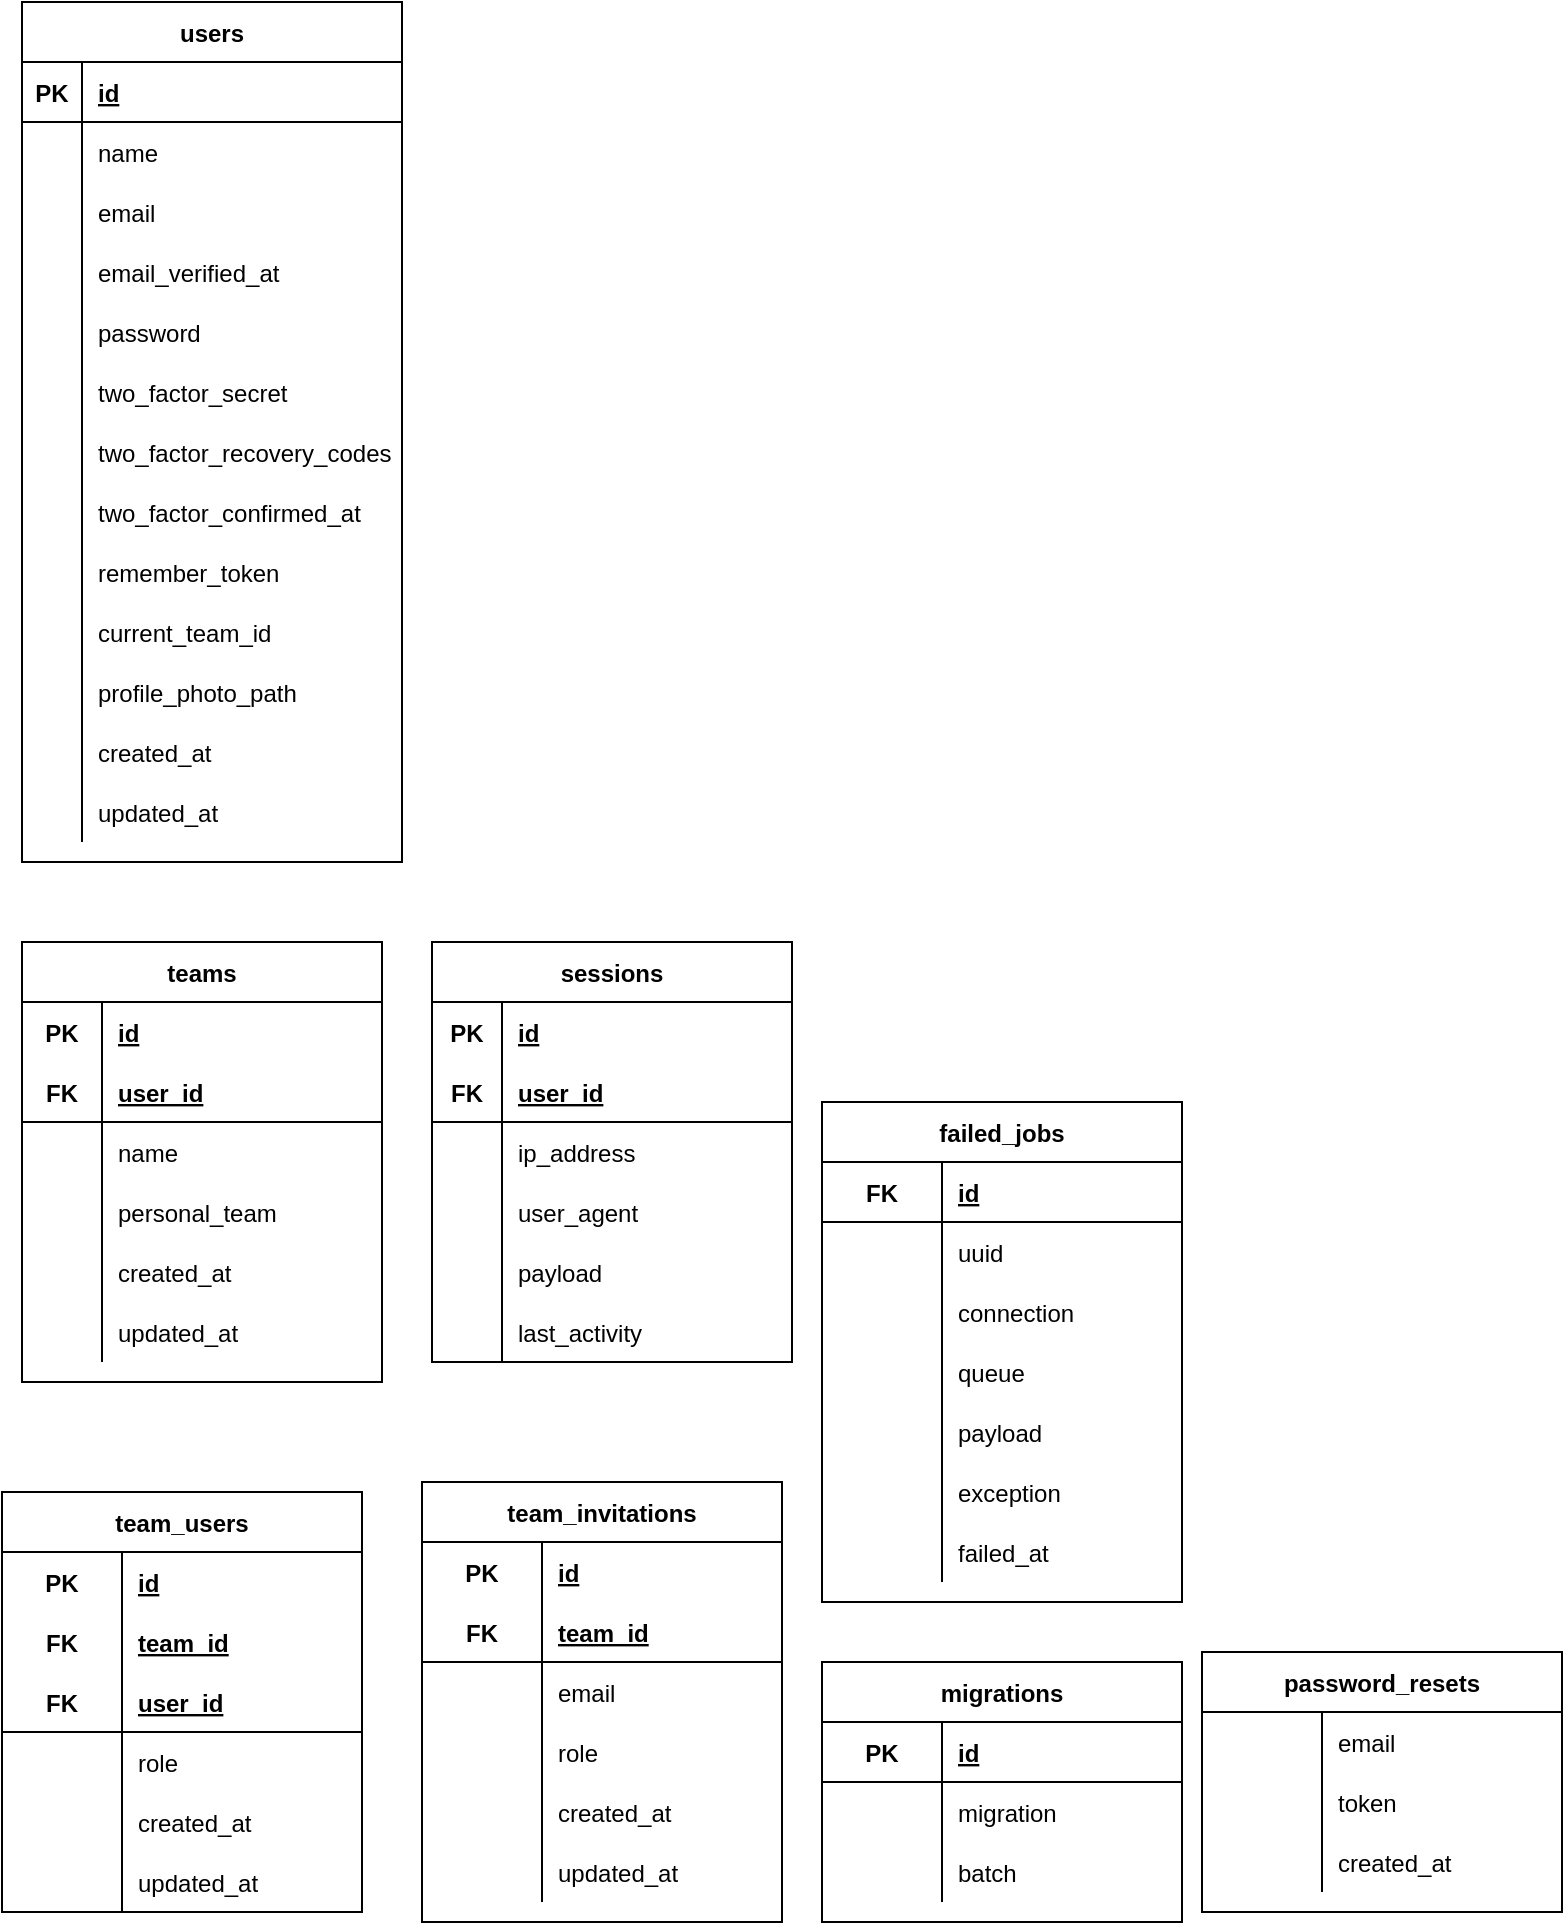 <mxfile version="20.2.8" type="github">
  <diagram id="8ylhYsAHwXBuyUgh75Ry" name="Page-1">
    <mxGraphModel dx="1335" dy="806" grid="1" gridSize="10" guides="1" tooltips="1" connect="1" arrows="1" fold="1" page="1" pageScale="1" pageWidth="850" pageHeight="1100" math="0" shadow="0">
      <root>
        <mxCell id="0" />
        <mxCell id="1" parent="0" />
        <mxCell id="G820zx1u3MxsOFR6TjXf-2" value="users" style="shape=table;startSize=30;container=1;collapsible=1;childLayout=tableLayout;fixedRows=1;rowLines=0;fontStyle=1;align=center;resizeLast=1;" vertex="1" parent="1">
          <mxGeometry x="40" y="40" width="190" height="430" as="geometry" />
        </mxCell>
        <mxCell id="G820zx1u3MxsOFR6TjXf-3" value="" style="shape=tableRow;horizontal=0;startSize=0;swimlaneHead=0;swimlaneBody=0;fillColor=none;collapsible=0;dropTarget=0;points=[[0,0.5],[1,0.5]];portConstraint=eastwest;top=0;left=0;right=0;bottom=1;" vertex="1" parent="G820zx1u3MxsOFR6TjXf-2">
          <mxGeometry y="30" width="190" height="30" as="geometry" />
        </mxCell>
        <mxCell id="G820zx1u3MxsOFR6TjXf-4" value="PK" style="shape=partialRectangle;connectable=0;fillColor=none;top=0;left=0;bottom=0;right=0;fontStyle=1;overflow=hidden;" vertex="1" parent="G820zx1u3MxsOFR6TjXf-3">
          <mxGeometry width="30" height="30" as="geometry">
            <mxRectangle width="30" height="30" as="alternateBounds" />
          </mxGeometry>
        </mxCell>
        <mxCell id="G820zx1u3MxsOFR6TjXf-5" value="id" style="shape=partialRectangle;connectable=0;fillColor=none;top=0;left=0;bottom=0;right=0;align=left;spacingLeft=6;fontStyle=5;overflow=hidden;" vertex="1" parent="G820zx1u3MxsOFR6TjXf-3">
          <mxGeometry x="30" width="160" height="30" as="geometry">
            <mxRectangle width="160" height="30" as="alternateBounds" />
          </mxGeometry>
        </mxCell>
        <mxCell id="G820zx1u3MxsOFR6TjXf-6" value="" style="shape=tableRow;horizontal=0;startSize=0;swimlaneHead=0;swimlaneBody=0;fillColor=none;collapsible=0;dropTarget=0;points=[[0,0.5],[1,0.5]];portConstraint=eastwest;top=0;left=0;right=0;bottom=0;" vertex="1" parent="G820zx1u3MxsOFR6TjXf-2">
          <mxGeometry y="60" width="190" height="30" as="geometry" />
        </mxCell>
        <mxCell id="G820zx1u3MxsOFR6TjXf-7" value="" style="shape=partialRectangle;connectable=0;fillColor=none;top=0;left=0;bottom=0;right=0;editable=1;overflow=hidden;" vertex="1" parent="G820zx1u3MxsOFR6TjXf-6">
          <mxGeometry width="30" height="30" as="geometry">
            <mxRectangle width="30" height="30" as="alternateBounds" />
          </mxGeometry>
        </mxCell>
        <mxCell id="G820zx1u3MxsOFR6TjXf-8" value="name" style="shape=partialRectangle;connectable=0;fillColor=none;top=0;left=0;bottom=0;right=0;align=left;spacingLeft=6;overflow=hidden;" vertex="1" parent="G820zx1u3MxsOFR6TjXf-6">
          <mxGeometry x="30" width="160" height="30" as="geometry">
            <mxRectangle width="160" height="30" as="alternateBounds" />
          </mxGeometry>
        </mxCell>
        <mxCell id="G820zx1u3MxsOFR6TjXf-9" value="" style="shape=tableRow;horizontal=0;startSize=0;swimlaneHead=0;swimlaneBody=0;fillColor=none;collapsible=0;dropTarget=0;points=[[0,0.5],[1,0.5]];portConstraint=eastwest;top=0;left=0;right=0;bottom=0;" vertex="1" parent="G820zx1u3MxsOFR6TjXf-2">
          <mxGeometry y="90" width="190" height="30" as="geometry" />
        </mxCell>
        <mxCell id="G820zx1u3MxsOFR6TjXf-10" value="" style="shape=partialRectangle;connectable=0;fillColor=none;top=0;left=0;bottom=0;right=0;editable=1;overflow=hidden;" vertex="1" parent="G820zx1u3MxsOFR6TjXf-9">
          <mxGeometry width="30" height="30" as="geometry">
            <mxRectangle width="30" height="30" as="alternateBounds" />
          </mxGeometry>
        </mxCell>
        <mxCell id="G820zx1u3MxsOFR6TjXf-11" value="email" style="shape=partialRectangle;connectable=0;fillColor=none;top=0;left=0;bottom=0;right=0;align=left;spacingLeft=6;overflow=hidden;" vertex="1" parent="G820zx1u3MxsOFR6TjXf-9">
          <mxGeometry x="30" width="160" height="30" as="geometry">
            <mxRectangle width="160" height="30" as="alternateBounds" />
          </mxGeometry>
        </mxCell>
        <mxCell id="G820zx1u3MxsOFR6TjXf-12" value="" style="shape=tableRow;horizontal=0;startSize=0;swimlaneHead=0;swimlaneBody=0;fillColor=none;collapsible=0;dropTarget=0;points=[[0,0.5],[1,0.5]];portConstraint=eastwest;top=0;left=0;right=0;bottom=0;" vertex="1" parent="G820zx1u3MxsOFR6TjXf-2">
          <mxGeometry y="120" width="190" height="30" as="geometry" />
        </mxCell>
        <mxCell id="G820zx1u3MxsOFR6TjXf-13" value="" style="shape=partialRectangle;connectable=0;fillColor=none;top=0;left=0;bottom=0;right=0;editable=1;overflow=hidden;" vertex="1" parent="G820zx1u3MxsOFR6TjXf-12">
          <mxGeometry width="30" height="30" as="geometry">
            <mxRectangle width="30" height="30" as="alternateBounds" />
          </mxGeometry>
        </mxCell>
        <mxCell id="G820zx1u3MxsOFR6TjXf-14" value="email_verified_at" style="shape=partialRectangle;connectable=0;fillColor=none;top=0;left=0;bottom=0;right=0;align=left;spacingLeft=6;overflow=hidden;" vertex="1" parent="G820zx1u3MxsOFR6TjXf-12">
          <mxGeometry x="30" width="160" height="30" as="geometry">
            <mxRectangle width="160" height="30" as="alternateBounds" />
          </mxGeometry>
        </mxCell>
        <mxCell id="G820zx1u3MxsOFR6TjXf-16" value="" style="line;strokeWidth=1;rotatable=0;dashed=0;labelPosition=right;align=left;verticalAlign=middle;spacingTop=0;spacingLeft=6;points=[];portConstraint=eastwest;direction=south;" vertex="1" parent="1">
          <mxGeometry x="60" y="190" width="20" height="270" as="geometry" />
        </mxCell>
        <mxCell id="G820zx1u3MxsOFR6TjXf-17" value="password" style="shape=partialRectangle;connectable=0;fillColor=none;top=0;left=0;bottom=0;right=0;align=left;spacingLeft=6;overflow=hidden;" vertex="1" parent="1">
          <mxGeometry x="70" y="190" width="150" height="30" as="geometry">
            <mxRectangle width="150" height="30" as="alternateBounds" />
          </mxGeometry>
        </mxCell>
        <mxCell id="G820zx1u3MxsOFR6TjXf-18" value="two_factor_secret" style="shape=partialRectangle;connectable=0;fillColor=none;top=0;left=0;bottom=0;right=0;align=left;spacingLeft=6;overflow=hidden;" vertex="1" parent="1">
          <mxGeometry x="70" y="220" width="150" height="30" as="geometry">
            <mxRectangle width="150" height="30" as="alternateBounds" />
          </mxGeometry>
        </mxCell>
        <mxCell id="G820zx1u3MxsOFR6TjXf-19" value="two_factor_recovery_codes" style="shape=partialRectangle;connectable=0;fillColor=none;top=0;left=0;bottom=0;right=0;align=left;spacingLeft=6;overflow=hidden;" vertex="1" parent="1">
          <mxGeometry x="70" y="250" width="160" height="30" as="geometry">
            <mxRectangle width="150" height="30" as="alternateBounds" />
          </mxGeometry>
        </mxCell>
        <mxCell id="G820zx1u3MxsOFR6TjXf-20" value="two_factor_confirmed_at" style="shape=partialRectangle;connectable=0;fillColor=none;top=0;left=0;bottom=0;right=0;align=left;spacingLeft=6;overflow=hidden;" vertex="1" parent="1">
          <mxGeometry x="70" y="280" width="150" height="30" as="geometry">
            <mxRectangle width="150" height="30" as="alternateBounds" />
          </mxGeometry>
        </mxCell>
        <mxCell id="G820zx1u3MxsOFR6TjXf-21" value="remember_token" style="shape=partialRectangle;connectable=0;fillColor=none;top=0;left=0;bottom=0;right=0;align=left;spacingLeft=6;overflow=hidden;" vertex="1" parent="1">
          <mxGeometry x="70" y="310" width="150" height="30" as="geometry">
            <mxRectangle width="150" height="30" as="alternateBounds" />
          </mxGeometry>
        </mxCell>
        <mxCell id="G820zx1u3MxsOFR6TjXf-22" value="current_team_id" style="shape=partialRectangle;connectable=0;fillColor=none;top=0;left=0;bottom=0;right=0;align=left;spacingLeft=6;overflow=hidden;" vertex="1" parent="1">
          <mxGeometry x="70" y="340" width="150" height="30" as="geometry">
            <mxRectangle width="150" height="30" as="alternateBounds" />
          </mxGeometry>
        </mxCell>
        <mxCell id="G820zx1u3MxsOFR6TjXf-23" value="profile_photo_path" style="shape=partialRectangle;connectable=0;fillColor=none;top=0;left=0;bottom=0;right=0;align=left;spacingLeft=6;overflow=hidden;" vertex="1" parent="1">
          <mxGeometry x="70" y="370" width="150" height="30" as="geometry">
            <mxRectangle width="150" height="30" as="alternateBounds" />
          </mxGeometry>
        </mxCell>
        <mxCell id="G820zx1u3MxsOFR6TjXf-24" value="created_at" style="shape=partialRectangle;connectable=0;fillColor=none;top=0;left=0;bottom=0;right=0;align=left;spacingLeft=6;overflow=hidden;" vertex="1" parent="1">
          <mxGeometry x="70" y="400" width="150" height="30" as="geometry">
            <mxRectangle width="150" height="30" as="alternateBounds" />
          </mxGeometry>
        </mxCell>
        <mxCell id="G820zx1u3MxsOFR6TjXf-25" value="updated_at" style="shape=partialRectangle;connectable=0;fillColor=none;top=0;left=0;bottom=0;right=0;align=left;spacingLeft=6;overflow=hidden;" vertex="1" parent="1">
          <mxGeometry x="70" y="430" width="150" height="30" as="geometry">
            <mxRectangle width="150" height="30" as="alternateBounds" />
          </mxGeometry>
        </mxCell>
        <mxCell id="G820zx1u3MxsOFR6TjXf-40" value="teams" style="shape=table;startSize=30;container=1;collapsible=1;childLayout=tableLayout;fixedRows=1;rowLines=0;fontStyle=1;align=center;resizeLast=1;" vertex="1" parent="1">
          <mxGeometry x="40" y="510" width="180" height="220" as="geometry" />
        </mxCell>
        <mxCell id="G820zx1u3MxsOFR6TjXf-41" value="" style="shape=tableRow;horizontal=0;startSize=0;swimlaneHead=0;swimlaneBody=0;fillColor=none;collapsible=0;dropTarget=0;points=[[0,0.5],[1,0.5]];portConstraint=eastwest;top=0;left=0;right=0;bottom=0;" vertex="1" parent="G820zx1u3MxsOFR6TjXf-40">
          <mxGeometry y="30" width="180" height="30" as="geometry" />
        </mxCell>
        <mxCell id="G820zx1u3MxsOFR6TjXf-42" value="PK" style="shape=partialRectangle;connectable=0;fillColor=none;top=0;left=0;bottom=0;right=0;fontStyle=1;overflow=hidden;" vertex="1" parent="G820zx1u3MxsOFR6TjXf-41">
          <mxGeometry width="40" height="30" as="geometry">
            <mxRectangle width="40" height="30" as="alternateBounds" />
          </mxGeometry>
        </mxCell>
        <mxCell id="G820zx1u3MxsOFR6TjXf-43" value="id" style="shape=partialRectangle;connectable=0;fillColor=none;top=0;left=0;bottom=0;right=0;align=left;spacingLeft=6;fontStyle=5;overflow=hidden;" vertex="1" parent="G820zx1u3MxsOFR6TjXf-41">
          <mxGeometry x="40" width="140" height="30" as="geometry">
            <mxRectangle width="140" height="30" as="alternateBounds" />
          </mxGeometry>
        </mxCell>
        <mxCell id="G820zx1u3MxsOFR6TjXf-44" value="" style="shape=tableRow;horizontal=0;startSize=0;swimlaneHead=0;swimlaneBody=0;fillColor=none;collapsible=0;dropTarget=0;points=[[0,0.5],[1,0.5]];portConstraint=eastwest;top=0;left=0;right=0;bottom=1;" vertex="1" parent="G820zx1u3MxsOFR6TjXf-40">
          <mxGeometry y="60" width="180" height="30" as="geometry" />
        </mxCell>
        <mxCell id="G820zx1u3MxsOFR6TjXf-45" value="FK" style="shape=partialRectangle;connectable=0;fillColor=none;top=0;left=0;bottom=0;right=0;fontStyle=1;overflow=hidden;" vertex="1" parent="G820zx1u3MxsOFR6TjXf-44">
          <mxGeometry width="40" height="30" as="geometry">
            <mxRectangle width="40" height="30" as="alternateBounds" />
          </mxGeometry>
        </mxCell>
        <mxCell id="G820zx1u3MxsOFR6TjXf-46" value="user_id" style="shape=partialRectangle;connectable=0;fillColor=none;top=0;left=0;bottom=0;right=0;align=left;spacingLeft=6;fontStyle=5;overflow=hidden;" vertex="1" parent="G820zx1u3MxsOFR6TjXf-44">
          <mxGeometry x="40" width="140" height="30" as="geometry">
            <mxRectangle width="140" height="30" as="alternateBounds" />
          </mxGeometry>
        </mxCell>
        <mxCell id="G820zx1u3MxsOFR6TjXf-47" value="" style="shape=tableRow;horizontal=0;startSize=0;swimlaneHead=0;swimlaneBody=0;fillColor=none;collapsible=0;dropTarget=0;points=[[0,0.5],[1,0.5]];portConstraint=eastwest;top=0;left=0;right=0;bottom=0;" vertex="1" parent="G820zx1u3MxsOFR6TjXf-40">
          <mxGeometry y="90" width="180" height="30" as="geometry" />
        </mxCell>
        <mxCell id="G820zx1u3MxsOFR6TjXf-48" value="" style="shape=partialRectangle;connectable=0;fillColor=none;top=0;left=0;bottom=0;right=0;editable=1;overflow=hidden;" vertex="1" parent="G820zx1u3MxsOFR6TjXf-47">
          <mxGeometry width="40" height="30" as="geometry">
            <mxRectangle width="40" height="30" as="alternateBounds" />
          </mxGeometry>
        </mxCell>
        <mxCell id="G820zx1u3MxsOFR6TjXf-49" value="name" style="shape=partialRectangle;connectable=0;fillColor=none;top=0;left=0;bottom=0;right=0;align=left;spacingLeft=6;overflow=hidden;" vertex="1" parent="G820zx1u3MxsOFR6TjXf-47">
          <mxGeometry x="40" width="140" height="30" as="geometry">
            <mxRectangle width="140" height="30" as="alternateBounds" />
          </mxGeometry>
        </mxCell>
        <mxCell id="G820zx1u3MxsOFR6TjXf-50" value="" style="shape=tableRow;horizontal=0;startSize=0;swimlaneHead=0;swimlaneBody=0;fillColor=none;collapsible=0;dropTarget=0;points=[[0,0.5],[1,0.5]];portConstraint=eastwest;top=0;left=0;right=0;bottom=0;" vertex="1" parent="G820zx1u3MxsOFR6TjXf-40">
          <mxGeometry y="120" width="180" height="30" as="geometry" />
        </mxCell>
        <mxCell id="G820zx1u3MxsOFR6TjXf-51" value="" style="shape=partialRectangle;connectable=0;fillColor=none;top=0;left=0;bottom=0;right=0;editable=1;overflow=hidden;" vertex="1" parent="G820zx1u3MxsOFR6TjXf-50">
          <mxGeometry width="40" height="30" as="geometry">
            <mxRectangle width="40" height="30" as="alternateBounds" />
          </mxGeometry>
        </mxCell>
        <mxCell id="G820zx1u3MxsOFR6TjXf-52" value="personal_team" style="shape=partialRectangle;connectable=0;fillColor=none;top=0;left=0;bottom=0;right=0;align=left;spacingLeft=6;overflow=hidden;" vertex="1" parent="G820zx1u3MxsOFR6TjXf-50">
          <mxGeometry x="40" width="140" height="30" as="geometry">
            <mxRectangle width="140" height="30" as="alternateBounds" />
          </mxGeometry>
        </mxCell>
        <mxCell id="G820zx1u3MxsOFR6TjXf-54" value="created_at" style="shape=partialRectangle;connectable=0;fillColor=none;top=0;left=0;bottom=0;right=0;align=left;spacingLeft=6;overflow=hidden;" vertex="1" parent="1">
          <mxGeometry x="80" y="660" width="130" height="30" as="geometry">
            <mxRectangle width="130" height="30" as="alternateBounds" />
          </mxGeometry>
        </mxCell>
        <mxCell id="G820zx1u3MxsOFR6TjXf-55" value="updated_at" style="shape=partialRectangle;connectable=0;fillColor=none;top=0;left=0;bottom=0;right=0;align=left;spacingLeft=6;overflow=hidden;" vertex="1" parent="1">
          <mxGeometry x="80" y="690" width="130" height="30" as="geometry">
            <mxRectangle width="130" height="30" as="alternateBounds" />
          </mxGeometry>
        </mxCell>
        <mxCell id="G820zx1u3MxsOFR6TjXf-56" value="sessions" style="shape=table;startSize=30;container=1;collapsible=1;childLayout=tableLayout;fixedRows=1;rowLines=0;fontStyle=1;align=center;resizeLast=1;" vertex="1" parent="1">
          <mxGeometry x="245" y="510" width="180" height="210" as="geometry" />
        </mxCell>
        <mxCell id="G820zx1u3MxsOFR6TjXf-57" value="" style="shape=tableRow;horizontal=0;startSize=0;swimlaneHead=0;swimlaneBody=0;fillColor=none;collapsible=0;dropTarget=0;points=[[0,0.5],[1,0.5]];portConstraint=eastwest;top=0;left=0;right=0;bottom=0;" vertex="1" parent="G820zx1u3MxsOFR6TjXf-56">
          <mxGeometry y="30" width="180" height="30" as="geometry" />
        </mxCell>
        <mxCell id="G820zx1u3MxsOFR6TjXf-58" value="PK" style="shape=partialRectangle;connectable=0;fillColor=none;top=0;left=0;bottom=0;right=0;fontStyle=1;overflow=hidden;" vertex="1" parent="G820zx1u3MxsOFR6TjXf-57">
          <mxGeometry width="35.0" height="30" as="geometry">
            <mxRectangle width="35.0" height="30" as="alternateBounds" />
          </mxGeometry>
        </mxCell>
        <mxCell id="G820zx1u3MxsOFR6TjXf-59" value="id" style="shape=partialRectangle;connectable=0;fillColor=none;top=0;left=0;bottom=0;right=0;align=left;spacingLeft=6;fontStyle=5;overflow=hidden;" vertex="1" parent="G820zx1u3MxsOFR6TjXf-57">
          <mxGeometry x="35.0" width="145.0" height="30" as="geometry">
            <mxRectangle width="145.0" height="30" as="alternateBounds" />
          </mxGeometry>
        </mxCell>
        <mxCell id="G820zx1u3MxsOFR6TjXf-60" value="" style="shape=tableRow;horizontal=0;startSize=0;swimlaneHead=0;swimlaneBody=0;fillColor=none;collapsible=0;dropTarget=0;points=[[0,0.5],[1,0.5]];portConstraint=eastwest;top=0;left=0;right=0;bottom=1;" vertex="1" parent="G820zx1u3MxsOFR6TjXf-56">
          <mxGeometry y="60" width="180" height="30" as="geometry" />
        </mxCell>
        <mxCell id="G820zx1u3MxsOFR6TjXf-61" value="FK" style="shape=partialRectangle;connectable=0;fillColor=none;top=0;left=0;bottom=0;right=0;fontStyle=1;overflow=hidden;" vertex="1" parent="G820zx1u3MxsOFR6TjXf-60">
          <mxGeometry width="35.0" height="30" as="geometry">
            <mxRectangle width="35.0" height="30" as="alternateBounds" />
          </mxGeometry>
        </mxCell>
        <mxCell id="G820zx1u3MxsOFR6TjXf-62" value="user_id" style="shape=partialRectangle;connectable=0;fillColor=none;top=0;left=0;bottom=0;right=0;align=left;spacingLeft=6;fontStyle=5;overflow=hidden;" vertex="1" parent="G820zx1u3MxsOFR6TjXf-60">
          <mxGeometry x="35.0" width="145.0" height="30" as="geometry">
            <mxRectangle width="145.0" height="30" as="alternateBounds" />
          </mxGeometry>
        </mxCell>
        <mxCell id="G820zx1u3MxsOFR6TjXf-63" value="" style="shape=tableRow;horizontal=0;startSize=0;swimlaneHead=0;swimlaneBody=0;fillColor=none;collapsible=0;dropTarget=0;points=[[0,0.5],[1,0.5]];portConstraint=eastwest;top=0;left=0;right=0;bottom=0;" vertex="1" parent="G820zx1u3MxsOFR6TjXf-56">
          <mxGeometry y="90" width="180" height="30" as="geometry" />
        </mxCell>
        <mxCell id="G820zx1u3MxsOFR6TjXf-64" value="" style="shape=partialRectangle;connectable=0;fillColor=none;top=0;left=0;bottom=0;right=0;editable=1;overflow=hidden;" vertex="1" parent="G820zx1u3MxsOFR6TjXf-63">
          <mxGeometry width="35.0" height="30" as="geometry">
            <mxRectangle width="35.0" height="30" as="alternateBounds" />
          </mxGeometry>
        </mxCell>
        <mxCell id="G820zx1u3MxsOFR6TjXf-65" value="ip_address" style="shape=partialRectangle;connectable=0;fillColor=none;top=0;left=0;bottom=0;right=0;align=left;spacingLeft=6;overflow=hidden;" vertex="1" parent="G820zx1u3MxsOFR6TjXf-63">
          <mxGeometry x="35.0" width="145.0" height="30" as="geometry">
            <mxRectangle width="145.0" height="30" as="alternateBounds" />
          </mxGeometry>
        </mxCell>
        <mxCell id="G820zx1u3MxsOFR6TjXf-66" value="" style="shape=tableRow;horizontal=0;startSize=0;swimlaneHead=0;swimlaneBody=0;fillColor=none;collapsible=0;dropTarget=0;points=[[0,0.5],[1,0.5]];portConstraint=eastwest;top=0;left=0;right=0;bottom=0;" vertex="1" parent="G820zx1u3MxsOFR6TjXf-56">
          <mxGeometry y="120" width="180" height="30" as="geometry" />
        </mxCell>
        <mxCell id="G820zx1u3MxsOFR6TjXf-67" value="" style="shape=partialRectangle;connectable=0;fillColor=none;top=0;left=0;bottom=0;right=0;editable=1;overflow=hidden;" vertex="1" parent="G820zx1u3MxsOFR6TjXf-66">
          <mxGeometry width="35.0" height="30" as="geometry">
            <mxRectangle width="35.0" height="30" as="alternateBounds" />
          </mxGeometry>
        </mxCell>
        <mxCell id="G820zx1u3MxsOFR6TjXf-68" value="user_agent" style="shape=partialRectangle;connectable=0;fillColor=none;top=0;left=0;bottom=0;right=0;align=left;spacingLeft=6;overflow=hidden;" vertex="1" parent="G820zx1u3MxsOFR6TjXf-66">
          <mxGeometry x="35.0" width="145.0" height="30" as="geometry">
            <mxRectangle width="145.0" height="30" as="alternateBounds" />
          </mxGeometry>
        </mxCell>
        <mxCell id="G820zx1u3MxsOFR6TjXf-82" value="" style="line;strokeWidth=1;rotatable=0;dashed=0;labelPosition=right;align=left;verticalAlign=middle;spacingTop=0;spacingLeft=6;points=[];portConstraint=eastwest;direction=south;" vertex="1" parent="1">
          <mxGeometry x="70" y="660" width="20" height="60" as="geometry" />
        </mxCell>
        <mxCell id="3eNjocjcy2i4uM6M7Ckj-61" value="team_users" style="shape=table;startSize=30;container=1;collapsible=1;childLayout=tableLayout;fixedRows=1;rowLines=0;fontStyle=1;align=center;resizeLast=1;" vertex="1" parent="1">
          <mxGeometry x="30" y="785" width="180" height="210" as="geometry" />
        </mxCell>
        <mxCell id="3eNjocjcy2i4uM6M7Ckj-62" value="" style="shape=tableRow;horizontal=0;startSize=0;swimlaneHead=0;swimlaneBody=0;fillColor=none;collapsible=0;dropTarget=0;points=[[0,0.5],[1,0.5]];portConstraint=eastwest;top=0;left=0;right=0;bottom=0;" vertex="1" parent="3eNjocjcy2i4uM6M7Ckj-61">
          <mxGeometry y="30" width="180" height="30" as="geometry" />
        </mxCell>
        <mxCell id="3eNjocjcy2i4uM6M7Ckj-63" value="PK" style="shape=partialRectangle;connectable=0;fillColor=none;top=0;left=0;bottom=0;right=0;fontStyle=1;overflow=hidden;" vertex="1" parent="3eNjocjcy2i4uM6M7Ckj-62">
          <mxGeometry width="60" height="30" as="geometry">
            <mxRectangle width="60" height="30" as="alternateBounds" />
          </mxGeometry>
        </mxCell>
        <mxCell id="3eNjocjcy2i4uM6M7Ckj-64" value="id" style="shape=partialRectangle;connectable=0;fillColor=none;top=0;left=0;bottom=0;right=0;align=left;spacingLeft=6;fontStyle=5;overflow=hidden;" vertex="1" parent="3eNjocjcy2i4uM6M7Ckj-62">
          <mxGeometry x="60" width="120" height="30" as="geometry">
            <mxRectangle width="120" height="30" as="alternateBounds" />
          </mxGeometry>
        </mxCell>
        <mxCell id="3eNjocjcy2i4uM6M7Ckj-75" value="" style="shape=tableRow;horizontal=0;startSize=0;swimlaneHead=0;swimlaneBody=0;fillColor=none;collapsible=0;dropTarget=0;points=[[0,0.5],[1,0.5]];portConstraint=eastwest;top=0;left=0;right=0;bottom=0;" vertex="1" parent="3eNjocjcy2i4uM6M7Ckj-61">
          <mxGeometry y="60" width="180" height="30" as="geometry" />
        </mxCell>
        <mxCell id="3eNjocjcy2i4uM6M7Ckj-76" value="FK" style="shape=partialRectangle;connectable=0;fillColor=none;top=0;left=0;bottom=0;right=0;fontStyle=1;overflow=hidden;" vertex="1" parent="3eNjocjcy2i4uM6M7Ckj-75">
          <mxGeometry width="60" height="30" as="geometry">
            <mxRectangle width="60" height="30" as="alternateBounds" />
          </mxGeometry>
        </mxCell>
        <mxCell id="3eNjocjcy2i4uM6M7Ckj-77" value="team_id" style="shape=partialRectangle;connectable=0;fillColor=none;top=0;left=0;bottom=0;right=0;align=left;spacingLeft=6;fontStyle=5;overflow=hidden;" vertex="1" parent="3eNjocjcy2i4uM6M7Ckj-75">
          <mxGeometry x="60" width="120" height="30" as="geometry">
            <mxRectangle width="120" height="30" as="alternateBounds" />
          </mxGeometry>
        </mxCell>
        <mxCell id="3eNjocjcy2i4uM6M7Ckj-65" value="" style="shape=tableRow;horizontal=0;startSize=0;swimlaneHead=0;swimlaneBody=0;fillColor=none;collapsible=0;dropTarget=0;points=[[0,0.5],[1,0.5]];portConstraint=eastwest;top=0;left=0;right=0;bottom=1;" vertex="1" parent="3eNjocjcy2i4uM6M7Ckj-61">
          <mxGeometry y="90" width="180" height="30" as="geometry" />
        </mxCell>
        <mxCell id="3eNjocjcy2i4uM6M7Ckj-66" value="FK" style="shape=partialRectangle;connectable=0;fillColor=none;top=0;left=0;bottom=0;right=0;fontStyle=1;overflow=hidden;" vertex="1" parent="3eNjocjcy2i4uM6M7Ckj-65">
          <mxGeometry width="60" height="30" as="geometry">
            <mxRectangle width="60" height="30" as="alternateBounds" />
          </mxGeometry>
        </mxCell>
        <mxCell id="3eNjocjcy2i4uM6M7Ckj-67" value="user_id" style="shape=partialRectangle;connectable=0;fillColor=none;top=0;left=0;bottom=0;right=0;align=left;spacingLeft=6;fontStyle=5;overflow=hidden;" vertex="1" parent="3eNjocjcy2i4uM6M7Ckj-65">
          <mxGeometry x="60" width="120" height="30" as="geometry">
            <mxRectangle width="120" height="30" as="alternateBounds" />
          </mxGeometry>
        </mxCell>
        <mxCell id="3eNjocjcy2i4uM6M7Ckj-68" value="" style="shape=tableRow;horizontal=0;startSize=0;swimlaneHead=0;swimlaneBody=0;fillColor=none;collapsible=0;dropTarget=0;points=[[0,0.5],[1,0.5]];portConstraint=eastwest;top=0;left=0;right=0;bottom=0;" vertex="1" parent="3eNjocjcy2i4uM6M7Ckj-61">
          <mxGeometry y="120" width="180" height="30" as="geometry" />
        </mxCell>
        <mxCell id="3eNjocjcy2i4uM6M7Ckj-69" value="" style="shape=partialRectangle;connectable=0;fillColor=none;top=0;left=0;bottom=0;right=0;editable=1;overflow=hidden;" vertex="1" parent="3eNjocjcy2i4uM6M7Ckj-68">
          <mxGeometry width="60" height="30" as="geometry">
            <mxRectangle width="60" height="30" as="alternateBounds" />
          </mxGeometry>
        </mxCell>
        <mxCell id="3eNjocjcy2i4uM6M7Ckj-70" value="role" style="shape=partialRectangle;connectable=0;fillColor=none;top=0;left=0;bottom=0;right=0;align=left;spacingLeft=6;overflow=hidden;" vertex="1" parent="3eNjocjcy2i4uM6M7Ckj-68">
          <mxGeometry x="60" width="120" height="30" as="geometry">
            <mxRectangle width="120" height="30" as="alternateBounds" />
          </mxGeometry>
        </mxCell>
        <mxCell id="3eNjocjcy2i4uM6M7Ckj-81" value="" style="shape=tableRow;horizontal=0;startSize=0;swimlaneHead=0;swimlaneBody=0;fillColor=none;collapsible=0;dropTarget=0;points=[[0,0.5],[1,0.5]];portConstraint=eastwest;top=0;left=0;right=0;bottom=0;" vertex="1" parent="3eNjocjcy2i4uM6M7Ckj-61">
          <mxGeometry y="150" width="180" height="30" as="geometry" />
        </mxCell>
        <mxCell id="3eNjocjcy2i4uM6M7Ckj-82" value="" style="shape=partialRectangle;connectable=0;fillColor=none;top=0;left=0;bottom=0;right=0;editable=1;overflow=hidden;" vertex="1" parent="3eNjocjcy2i4uM6M7Ckj-81">
          <mxGeometry width="60" height="30" as="geometry">
            <mxRectangle width="60" height="30" as="alternateBounds" />
          </mxGeometry>
        </mxCell>
        <mxCell id="3eNjocjcy2i4uM6M7Ckj-83" value="created_at" style="shape=partialRectangle;connectable=0;fillColor=none;top=0;left=0;bottom=0;right=0;align=left;spacingLeft=6;overflow=hidden;" vertex="1" parent="3eNjocjcy2i4uM6M7Ckj-81">
          <mxGeometry x="60" width="120" height="30" as="geometry">
            <mxRectangle width="120" height="30" as="alternateBounds" />
          </mxGeometry>
        </mxCell>
        <mxCell id="3eNjocjcy2i4uM6M7Ckj-84" value="" style="shape=tableRow;horizontal=0;startSize=0;swimlaneHead=0;swimlaneBody=0;fillColor=none;collapsible=0;dropTarget=0;points=[[0,0.5],[1,0.5]];portConstraint=eastwest;top=0;left=0;right=0;bottom=0;" vertex="1" parent="3eNjocjcy2i4uM6M7Ckj-61">
          <mxGeometry y="180" width="180" height="30" as="geometry" />
        </mxCell>
        <mxCell id="3eNjocjcy2i4uM6M7Ckj-85" value="" style="shape=partialRectangle;connectable=0;fillColor=none;top=0;left=0;bottom=0;right=0;editable=1;overflow=hidden;" vertex="1" parent="3eNjocjcy2i4uM6M7Ckj-84">
          <mxGeometry width="60" height="30" as="geometry">
            <mxRectangle width="60" height="30" as="alternateBounds" />
          </mxGeometry>
        </mxCell>
        <mxCell id="3eNjocjcy2i4uM6M7Ckj-86" value="updated_at" style="shape=partialRectangle;connectable=0;fillColor=none;top=0;left=0;bottom=0;right=0;align=left;spacingLeft=6;overflow=hidden;" vertex="1" parent="3eNjocjcy2i4uM6M7Ckj-84">
          <mxGeometry x="60" width="120" height="30" as="geometry">
            <mxRectangle width="120" height="30" as="alternateBounds" />
          </mxGeometry>
        </mxCell>
        <mxCell id="3eNjocjcy2i4uM6M7Ckj-87" value="team_invitations" style="shape=table;startSize=30;container=1;collapsible=1;childLayout=tableLayout;fixedRows=1;rowLines=0;fontStyle=1;align=center;resizeLast=1;" vertex="1" parent="1">
          <mxGeometry x="240" y="780" width="180" height="220" as="geometry" />
        </mxCell>
        <mxCell id="3eNjocjcy2i4uM6M7Ckj-88" value="" style="shape=tableRow;horizontal=0;startSize=0;swimlaneHead=0;swimlaneBody=0;fillColor=none;collapsible=0;dropTarget=0;points=[[0,0.5],[1,0.5]];portConstraint=eastwest;top=0;left=0;right=0;bottom=0;" vertex="1" parent="3eNjocjcy2i4uM6M7Ckj-87">
          <mxGeometry y="30" width="180" height="30" as="geometry" />
        </mxCell>
        <mxCell id="3eNjocjcy2i4uM6M7Ckj-89" value="PK" style="shape=partialRectangle;connectable=0;fillColor=none;top=0;left=0;bottom=0;right=0;fontStyle=1;overflow=hidden;" vertex="1" parent="3eNjocjcy2i4uM6M7Ckj-88">
          <mxGeometry width="60" height="30" as="geometry">
            <mxRectangle width="60" height="30" as="alternateBounds" />
          </mxGeometry>
        </mxCell>
        <mxCell id="3eNjocjcy2i4uM6M7Ckj-90" value="id" style="shape=partialRectangle;connectable=0;fillColor=none;top=0;left=0;bottom=0;right=0;align=left;spacingLeft=6;fontStyle=5;overflow=hidden;" vertex="1" parent="3eNjocjcy2i4uM6M7Ckj-88">
          <mxGeometry x="60" width="120" height="30" as="geometry">
            <mxRectangle width="120" height="30" as="alternateBounds" />
          </mxGeometry>
        </mxCell>
        <mxCell id="3eNjocjcy2i4uM6M7Ckj-91" value="" style="shape=tableRow;horizontal=0;startSize=0;swimlaneHead=0;swimlaneBody=0;fillColor=none;collapsible=0;dropTarget=0;points=[[0,0.5],[1,0.5]];portConstraint=eastwest;top=0;left=0;right=0;bottom=1;" vertex="1" parent="3eNjocjcy2i4uM6M7Ckj-87">
          <mxGeometry y="60" width="180" height="30" as="geometry" />
        </mxCell>
        <mxCell id="3eNjocjcy2i4uM6M7Ckj-92" value="FK" style="shape=partialRectangle;connectable=0;fillColor=none;top=0;left=0;bottom=0;right=0;fontStyle=1;overflow=hidden;" vertex="1" parent="3eNjocjcy2i4uM6M7Ckj-91">
          <mxGeometry width="60" height="30" as="geometry">
            <mxRectangle width="60" height="30" as="alternateBounds" />
          </mxGeometry>
        </mxCell>
        <mxCell id="3eNjocjcy2i4uM6M7Ckj-93" value="team_id" style="shape=partialRectangle;connectable=0;fillColor=none;top=0;left=0;bottom=0;right=0;align=left;spacingLeft=6;fontStyle=5;overflow=hidden;" vertex="1" parent="3eNjocjcy2i4uM6M7Ckj-91">
          <mxGeometry x="60" width="120" height="30" as="geometry">
            <mxRectangle width="120" height="30" as="alternateBounds" />
          </mxGeometry>
        </mxCell>
        <mxCell id="3eNjocjcy2i4uM6M7Ckj-94" value="" style="shape=tableRow;horizontal=0;startSize=0;swimlaneHead=0;swimlaneBody=0;fillColor=none;collapsible=0;dropTarget=0;points=[[0,0.5],[1,0.5]];portConstraint=eastwest;top=0;left=0;right=0;bottom=0;" vertex="1" parent="3eNjocjcy2i4uM6M7Ckj-87">
          <mxGeometry y="90" width="180" height="30" as="geometry" />
        </mxCell>
        <mxCell id="3eNjocjcy2i4uM6M7Ckj-95" value="" style="shape=partialRectangle;connectable=0;fillColor=none;top=0;left=0;bottom=0;right=0;editable=1;overflow=hidden;" vertex="1" parent="3eNjocjcy2i4uM6M7Ckj-94">
          <mxGeometry width="60" height="30" as="geometry">
            <mxRectangle width="60" height="30" as="alternateBounds" />
          </mxGeometry>
        </mxCell>
        <mxCell id="3eNjocjcy2i4uM6M7Ckj-96" value="email" style="shape=partialRectangle;connectable=0;fillColor=none;top=0;left=0;bottom=0;right=0;align=left;spacingLeft=6;overflow=hidden;" vertex="1" parent="3eNjocjcy2i4uM6M7Ckj-94">
          <mxGeometry x="60" width="120" height="30" as="geometry">
            <mxRectangle width="120" height="30" as="alternateBounds" />
          </mxGeometry>
        </mxCell>
        <mxCell id="3eNjocjcy2i4uM6M7Ckj-97" value="" style="shape=tableRow;horizontal=0;startSize=0;swimlaneHead=0;swimlaneBody=0;fillColor=none;collapsible=0;dropTarget=0;points=[[0,0.5],[1,0.5]];portConstraint=eastwest;top=0;left=0;right=0;bottom=0;" vertex="1" parent="3eNjocjcy2i4uM6M7Ckj-87">
          <mxGeometry y="120" width="180" height="30" as="geometry" />
        </mxCell>
        <mxCell id="3eNjocjcy2i4uM6M7Ckj-98" value="" style="shape=partialRectangle;connectable=0;fillColor=none;top=0;left=0;bottom=0;right=0;editable=1;overflow=hidden;" vertex="1" parent="3eNjocjcy2i4uM6M7Ckj-97">
          <mxGeometry width="60" height="30" as="geometry">
            <mxRectangle width="60" height="30" as="alternateBounds" />
          </mxGeometry>
        </mxCell>
        <mxCell id="3eNjocjcy2i4uM6M7Ckj-99" value="role" style="shape=partialRectangle;connectable=0;fillColor=none;top=0;left=0;bottom=0;right=0;align=left;spacingLeft=6;overflow=hidden;" vertex="1" parent="3eNjocjcy2i4uM6M7Ckj-97">
          <mxGeometry x="60" width="120" height="30" as="geometry">
            <mxRectangle width="120" height="30" as="alternateBounds" />
          </mxGeometry>
        </mxCell>
        <mxCell id="3eNjocjcy2i4uM6M7Ckj-107" value="" style="shape=tableRow;horizontal=0;startSize=0;swimlaneHead=0;swimlaneBody=0;fillColor=none;collapsible=0;dropTarget=0;points=[[0,0.5],[1,0.5]];portConstraint=eastwest;top=0;left=0;right=0;bottom=0;" vertex="1" parent="3eNjocjcy2i4uM6M7Ckj-87">
          <mxGeometry y="150" width="180" height="30" as="geometry" />
        </mxCell>
        <mxCell id="3eNjocjcy2i4uM6M7Ckj-108" value="" style="shape=partialRectangle;connectable=0;fillColor=none;top=0;left=0;bottom=0;right=0;editable=1;overflow=hidden;" vertex="1" parent="3eNjocjcy2i4uM6M7Ckj-107">
          <mxGeometry width="60" height="30" as="geometry">
            <mxRectangle width="60" height="30" as="alternateBounds" />
          </mxGeometry>
        </mxCell>
        <mxCell id="3eNjocjcy2i4uM6M7Ckj-109" value="created_at" style="shape=partialRectangle;connectable=0;fillColor=none;top=0;left=0;bottom=0;right=0;align=left;spacingLeft=6;overflow=hidden;" vertex="1" parent="3eNjocjcy2i4uM6M7Ckj-107">
          <mxGeometry x="60" width="120" height="30" as="geometry">
            <mxRectangle width="120" height="30" as="alternateBounds" />
          </mxGeometry>
        </mxCell>
        <mxCell id="3eNjocjcy2i4uM6M7Ckj-110" value="" style="shape=tableRow;horizontal=0;startSize=0;swimlaneHead=0;swimlaneBody=0;fillColor=none;collapsible=0;dropTarget=0;points=[[0,0.5],[1,0.5]];portConstraint=eastwest;top=0;left=0;right=0;bottom=0;" vertex="1" parent="3eNjocjcy2i4uM6M7Ckj-87">
          <mxGeometry y="180" width="180" height="30" as="geometry" />
        </mxCell>
        <mxCell id="3eNjocjcy2i4uM6M7Ckj-111" value="" style="shape=partialRectangle;connectable=0;fillColor=none;top=0;left=0;bottom=0;right=0;editable=1;overflow=hidden;" vertex="1" parent="3eNjocjcy2i4uM6M7Ckj-110">
          <mxGeometry width="60" height="30" as="geometry">
            <mxRectangle width="60" height="30" as="alternateBounds" />
          </mxGeometry>
        </mxCell>
        <mxCell id="3eNjocjcy2i4uM6M7Ckj-112" value="updated_at" style="shape=partialRectangle;connectable=0;fillColor=none;top=0;left=0;bottom=0;right=0;align=left;spacingLeft=6;overflow=hidden;" vertex="1" parent="3eNjocjcy2i4uM6M7Ckj-110">
          <mxGeometry x="60" width="120" height="30" as="geometry">
            <mxRectangle width="120" height="30" as="alternateBounds" />
          </mxGeometry>
        </mxCell>
        <mxCell id="3eNjocjcy2i4uM6M7Ckj-113" value="migrations" style="shape=table;startSize=30;container=1;collapsible=1;childLayout=tableLayout;fixedRows=1;rowLines=0;fontStyle=1;align=center;resizeLast=1;" vertex="1" parent="1">
          <mxGeometry x="440" y="870" width="180" height="130" as="geometry" />
        </mxCell>
        <mxCell id="3eNjocjcy2i4uM6M7Ckj-117" value="" style="shape=tableRow;horizontal=0;startSize=0;swimlaneHead=0;swimlaneBody=0;fillColor=none;collapsible=0;dropTarget=0;points=[[0,0.5],[1,0.5]];portConstraint=eastwest;top=0;left=0;right=0;bottom=1;" vertex="1" parent="3eNjocjcy2i4uM6M7Ckj-113">
          <mxGeometry y="30" width="180" height="30" as="geometry" />
        </mxCell>
        <mxCell id="3eNjocjcy2i4uM6M7Ckj-118" value="PK" style="shape=partialRectangle;connectable=0;fillColor=none;top=0;left=0;bottom=0;right=0;fontStyle=1;overflow=hidden;" vertex="1" parent="3eNjocjcy2i4uM6M7Ckj-117">
          <mxGeometry width="60" height="30" as="geometry">
            <mxRectangle width="60" height="30" as="alternateBounds" />
          </mxGeometry>
        </mxCell>
        <mxCell id="3eNjocjcy2i4uM6M7Ckj-119" value="id" style="shape=partialRectangle;connectable=0;fillColor=none;top=0;left=0;bottom=0;right=0;align=left;spacingLeft=6;fontStyle=5;overflow=hidden;" vertex="1" parent="3eNjocjcy2i4uM6M7Ckj-117">
          <mxGeometry x="60" width="120" height="30" as="geometry">
            <mxRectangle width="120" height="30" as="alternateBounds" />
          </mxGeometry>
        </mxCell>
        <mxCell id="3eNjocjcy2i4uM6M7Ckj-120" value="" style="shape=tableRow;horizontal=0;startSize=0;swimlaneHead=0;swimlaneBody=0;fillColor=none;collapsible=0;dropTarget=0;points=[[0,0.5],[1,0.5]];portConstraint=eastwest;top=0;left=0;right=0;bottom=0;" vertex="1" parent="3eNjocjcy2i4uM6M7Ckj-113">
          <mxGeometry y="60" width="180" height="30" as="geometry" />
        </mxCell>
        <mxCell id="3eNjocjcy2i4uM6M7Ckj-121" value="" style="shape=partialRectangle;connectable=0;fillColor=none;top=0;left=0;bottom=0;right=0;editable=1;overflow=hidden;" vertex="1" parent="3eNjocjcy2i4uM6M7Ckj-120">
          <mxGeometry width="60" height="30" as="geometry">
            <mxRectangle width="60" height="30" as="alternateBounds" />
          </mxGeometry>
        </mxCell>
        <mxCell id="3eNjocjcy2i4uM6M7Ckj-122" value="migration" style="shape=partialRectangle;connectable=0;fillColor=none;top=0;left=0;bottom=0;right=0;align=left;spacingLeft=6;overflow=hidden;" vertex="1" parent="3eNjocjcy2i4uM6M7Ckj-120">
          <mxGeometry x="60" width="120" height="30" as="geometry">
            <mxRectangle width="120" height="30" as="alternateBounds" />
          </mxGeometry>
        </mxCell>
        <mxCell id="3eNjocjcy2i4uM6M7Ckj-123" value="" style="shape=tableRow;horizontal=0;startSize=0;swimlaneHead=0;swimlaneBody=0;fillColor=none;collapsible=0;dropTarget=0;points=[[0,0.5],[1,0.5]];portConstraint=eastwest;top=0;left=0;right=0;bottom=0;" vertex="1" parent="3eNjocjcy2i4uM6M7Ckj-113">
          <mxGeometry y="90" width="180" height="30" as="geometry" />
        </mxCell>
        <mxCell id="3eNjocjcy2i4uM6M7Ckj-124" value="" style="shape=partialRectangle;connectable=0;fillColor=none;top=0;left=0;bottom=0;right=0;editable=1;overflow=hidden;" vertex="1" parent="3eNjocjcy2i4uM6M7Ckj-123">
          <mxGeometry width="60" height="30" as="geometry">
            <mxRectangle width="60" height="30" as="alternateBounds" />
          </mxGeometry>
        </mxCell>
        <mxCell id="3eNjocjcy2i4uM6M7Ckj-125" value="batch" style="shape=partialRectangle;connectable=0;fillColor=none;top=0;left=0;bottom=0;right=0;align=left;spacingLeft=6;overflow=hidden;" vertex="1" parent="3eNjocjcy2i4uM6M7Ckj-123">
          <mxGeometry x="60" width="120" height="30" as="geometry">
            <mxRectangle width="120" height="30" as="alternateBounds" />
          </mxGeometry>
        </mxCell>
        <mxCell id="3eNjocjcy2i4uM6M7Ckj-136" value="password_resets" style="shape=table;startSize=30;container=1;collapsible=1;childLayout=tableLayout;fixedRows=1;rowLines=0;fontStyle=1;align=center;resizeLast=1;" vertex="1" parent="1">
          <mxGeometry x="630" y="865" width="180" height="130" as="geometry" />
        </mxCell>
        <mxCell id="3eNjocjcy2i4uM6M7Ckj-140" value="" style="shape=tableRow;horizontal=0;startSize=0;swimlaneHead=0;swimlaneBody=0;fillColor=none;collapsible=0;dropTarget=0;points=[[0,0.5],[1,0.5]];portConstraint=eastwest;top=0;left=0;right=0;bottom=0;" vertex="1" parent="3eNjocjcy2i4uM6M7Ckj-136">
          <mxGeometry y="30" width="180" height="30" as="geometry" />
        </mxCell>
        <mxCell id="3eNjocjcy2i4uM6M7Ckj-141" value="" style="shape=partialRectangle;connectable=0;fillColor=none;top=0;left=0;bottom=0;right=0;editable=1;overflow=hidden;" vertex="1" parent="3eNjocjcy2i4uM6M7Ckj-140">
          <mxGeometry width="60" height="30" as="geometry">
            <mxRectangle width="60" height="30" as="alternateBounds" />
          </mxGeometry>
        </mxCell>
        <mxCell id="3eNjocjcy2i4uM6M7Ckj-142" value="email" style="shape=partialRectangle;connectable=0;fillColor=none;top=0;left=0;bottom=0;right=0;align=left;spacingLeft=6;overflow=hidden;" vertex="1" parent="3eNjocjcy2i4uM6M7Ckj-140">
          <mxGeometry x="60" width="120" height="30" as="geometry">
            <mxRectangle width="120" height="30" as="alternateBounds" />
          </mxGeometry>
        </mxCell>
        <mxCell id="3eNjocjcy2i4uM6M7Ckj-143" value="" style="shape=tableRow;horizontal=0;startSize=0;swimlaneHead=0;swimlaneBody=0;fillColor=none;collapsible=0;dropTarget=0;points=[[0,0.5],[1,0.5]];portConstraint=eastwest;top=0;left=0;right=0;bottom=0;" vertex="1" parent="3eNjocjcy2i4uM6M7Ckj-136">
          <mxGeometry y="60" width="180" height="30" as="geometry" />
        </mxCell>
        <mxCell id="3eNjocjcy2i4uM6M7Ckj-144" value="" style="shape=partialRectangle;connectable=0;fillColor=none;top=0;left=0;bottom=0;right=0;editable=1;overflow=hidden;" vertex="1" parent="3eNjocjcy2i4uM6M7Ckj-143">
          <mxGeometry width="60" height="30" as="geometry">
            <mxRectangle width="60" height="30" as="alternateBounds" />
          </mxGeometry>
        </mxCell>
        <mxCell id="3eNjocjcy2i4uM6M7Ckj-145" value="token" style="shape=partialRectangle;connectable=0;fillColor=none;top=0;left=0;bottom=0;right=0;align=left;spacingLeft=6;overflow=hidden;" vertex="1" parent="3eNjocjcy2i4uM6M7Ckj-143">
          <mxGeometry x="60" width="120" height="30" as="geometry">
            <mxRectangle width="120" height="30" as="alternateBounds" />
          </mxGeometry>
        </mxCell>
        <mxCell id="3eNjocjcy2i4uM6M7Ckj-133" value="" style="shape=tableRow;horizontal=0;startSize=0;swimlaneHead=0;swimlaneBody=0;fillColor=none;collapsible=0;dropTarget=0;points=[[0,0.5],[1,0.5]];portConstraint=eastwest;top=0;left=0;right=0;bottom=0;" vertex="1" parent="3eNjocjcy2i4uM6M7Ckj-136">
          <mxGeometry y="90" width="180" height="30" as="geometry" />
        </mxCell>
        <mxCell id="3eNjocjcy2i4uM6M7Ckj-134" value="" style="shape=partialRectangle;connectable=0;fillColor=none;top=0;left=0;bottom=0;right=0;editable=1;overflow=hidden;" vertex="1" parent="3eNjocjcy2i4uM6M7Ckj-133">
          <mxGeometry width="60" height="30" as="geometry">
            <mxRectangle width="60" height="30" as="alternateBounds" />
          </mxGeometry>
        </mxCell>
        <mxCell id="3eNjocjcy2i4uM6M7Ckj-135" value="created_at" style="shape=partialRectangle;connectable=0;fillColor=none;top=0;left=0;bottom=0;right=0;align=left;spacingLeft=6;overflow=hidden;" vertex="1" parent="3eNjocjcy2i4uM6M7Ckj-133">
          <mxGeometry x="60" width="120" height="30" as="geometry">
            <mxRectangle width="120" height="30" as="alternateBounds" />
          </mxGeometry>
        </mxCell>
        <mxCell id="3eNjocjcy2i4uM6M7Ckj-146" value="failed_jobs" style="shape=table;startSize=30;container=1;collapsible=1;childLayout=tableLayout;fixedRows=1;rowLines=0;fontStyle=1;align=center;resizeLast=1;" vertex="1" parent="1">
          <mxGeometry x="440" y="590" width="180" height="250" as="geometry" />
        </mxCell>
        <mxCell id="3eNjocjcy2i4uM6M7Ckj-150" value="" style="shape=tableRow;horizontal=0;startSize=0;swimlaneHead=0;swimlaneBody=0;fillColor=none;collapsible=0;dropTarget=0;points=[[0,0.5],[1,0.5]];portConstraint=eastwest;top=0;left=0;right=0;bottom=1;" vertex="1" parent="3eNjocjcy2i4uM6M7Ckj-146">
          <mxGeometry y="30" width="180" height="30" as="geometry" />
        </mxCell>
        <mxCell id="3eNjocjcy2i4uM6M7Ckj-151" value="FK" style="shape=partialRectangle;connectable=0;fillColor=none;top=0;left=0;bottom=0;right=0;fontStyle=1;overflow=hidden;" vertex="1" parent="3eNjocjcy2i4uM6M7Ckj-150">
          <mxGeometry width="60" height="30" as="geometry">
            <mxRectangle width="60" height="30" as="alternateBounds" />
          </mxGeometry>
        </mxCell>
        <mxCell id="3eNjocjcy2i4uM6M7Ckj-152" value="id" style="shape=partialRectangle;connectable=0;fillColor=none;top=0;left=0;bottom=0;right=0;align=left;spacingLeft=6;fontStyle=5;overflow=hidden;" vertex="1" parent="3eNjocjcy2i4uM6M7Ckj-150">
          <mxGeometry x="60" width="120" height="30" as="geometry">
            <mxRectangle width="120" height="30" as="alternateBounds" />
          </mxGeometry>
        </mxCell>
        <mxCell id="3eNjocjcy2i4uM6M7Ckj-153" value="" style="shape=tableRow;horizontal=0;startSize=0;swimlaneHead=0;swimlaneBody=0;fillColor=none;collapsible=0;dropTarget=0;points=[[0,0.5],[1,0.5]];portConstraint=eastwest;top=0;left=0;right=0;bottom=0;" vertex="1" parent="3eNjocjcy2i4uM6M7Ckj-146">
          <mxGeometry y="60" width="180" height="30" as="geometry" />
        </mxCell>
        <mxCell id="3eNjocjcy2i4uM6M7Ckj-154" value="" style="shape=partialRectangle;connectable=0;fillColor=none;top=0;left=0;bottom=0;right=0;editable=1;overflow=hidden;" vertex="1" parent="3eNjocjcy2i4uM6M7Ckj-153">
          <mxGeometry width="60" height="30" as="geometry">
            <mxRectangle width="60" height="30" as="alternateBounds" />
          </mxGeometry>
        </mxCell>
        <mxCell id="3eNjocjcy2i4uM6M7Ckj-155" value="uuid" style="shape=partialRectangle;connectable=0;fillColor=none;top=0;left=0;bottom=0;right=0;align=left;spacingLeft=6;overflow=hidden;" vertex="1" parent="3eNjocjcy2i4uM6M7Ckj-153">
          <mxGeometry x="60" width="120" height="30" as="geometry">
            <mxRectangle width="120" height="30" as="alternateBounds" />
          </mxGeometry>
        </mxCell>
        <mxCell id="3eNjocjcy2i4uM6M7Ckj-156" value="" style="shape=tableRow;horizontal=0;startSize=0;swimlaneHead=0;swimlaneBody=0;fillColor=none;collapsible=0;dropTarget=0;points=[[0,0.5],[1,0.5]];portConstraint=eastwest;top=0;left=0;right=0;bottom=0;" vertex="1" parent="3eNjocjcy2i4uM6M7Ckj-146">
          <mxGeometry y="90" width="180" height="30" as="geometry" />
        </mxCell>
        <mxCell id="3eNjocjcy2i4uM6M7Ckj-157" value="" style="shape=partialRectangle;connectable=0;fillColor=none;top=0;left=0;bottom=0;right=0;editable=1;overflow=hidden;" vertex="1" parent="3eNjocjcy2i4uM6M7Ckj-156">
          <mxGeometry width="60" height="30" as="geometry">
            <mxRectangle width="60" height="30" as="alternateBounds" />
          </mxGeometry>
        </mxCell>
        <mxCell id="3eNjocjcy2i4uM6M7Ckj-158" value="connection" style="shape=partialRectangle;connectable=0;fillColor=none;top=0;left=0;bottom=0;right=0;align=left;spacingLeft=6;overflow=hidden;" vertex="1" parent="3eNjocjcy2i4uM6M7Ckj-156">
          <mxGeometry x="60" width="120" height="30" as="geometry">
            <mxRectangle width="120" height="30" as="alternateBounds" />
          </mxGeometry>
        </mxCell>
        <mxCell id="3eNjocjcy2i4uM6M7Ckj-159" value="" style="shape=tableRow;horizontal=0;startSize=0;swimlaneHead=0;swimlaneBody=0;fillColor=none;collapsible=0;dropTarget=0;points=[[0,0.5],[1,0.5]];portConstraint=eastwest;top=0;left=0;right=0;bottom=0;" vertex="1" parent="3eNjocjcy2i4uM6M7Ckj-146">
          <mxGeometry y="120" width="180" height="30" as="geometry" />
        </mxCell>
        <mxCell id="3eNjocjcy2i4uM6M7Ckj-160" value="" style="shape=partialRectangle;connectable=0;fillColor=none;top=0;left=0;bottom=0;right=0;editable=1;overflow=hidden;" vertex="1" parent="3eNjocjcy2i4uM6M7Ckj-159">
          <mxGeometry width="60" height="30" as="geometry">
            <mxRectangle width="60" height="30" as="alternateBounds" />
          </mxGeometry>
        </mxCell>
        <mxCell id="3eNjocjcy2i4uM6M7Ckj-161" value="queue" style="shape=partialRectangle;connectable=0;fillColor=none;top=0;left=0;bottom=0;right=0;align=left;spacingLeft=6;overflow=hidden;" vertex="1" parent="3eNjocjcy2i4uM6M7Ckj-159">
          <mxGeometry x="60" width="120" height="30" as="geometry">
            <mxRectangle width="120" height="30" as="alternateBounds" />
          </mxGeometry>
        </mxCell>
        <mxCell id="3eNjocjcy2i4uM6M7Ckj-162" value="" style="shape=tableRow;horizontal=0;startSize=0;swimlaneHead=0;swimlaneBody=0;fillColor=none;collapsible=0;dropTarget=0;points=[[0,0.5],[1,0.5]];portConstraint=eastwest;top=0;left=0;right=0;bottom=0;" vertex="1" parent="3eNjocjcy2i4uM6M7Ckj-146">
          <mxGeometry y="150" width="180" height="30" as="geometry" />
        </mxCell>
        <mxCell id="3eNjocjcy2i4uM6M7Ckj-163" value="" style="shape=partialRectangle;connectable=0;fillColor=none;top=0;left=0;bottom=0;right=0;editable=1;overflow=hidden;" vertex="1" parent="3eNjocjcy2i4uM6M7Ckj-162">
          <mxGeometry width="60" height="30" as="geometry">
            <mxRectangle width="60" height="30" as="alternateBounds" />
          </mxGeometry>
        </mxCell>
        <mxCell id="3eNjocjcy2i4uM6M7Ckj-164" value="payload" style="shape=partialRectangle;connectable=0;fillColor=none;top=0;left=0;bottom=0;right=0;align=left;spacingLeft=6;overflow=hidden;" vertex="1" parent="3eNjocjcy2i4uM6M7Ckj-162">
          <mxGeometry x="60" width="120" height="30" as="geometry">
            <mxRectangle width="120" height="30" as="alternateBounds" />
          </mxGeometry>
        </mxCell>
        <mxCell id="3eNjocjcy2i4uM6M7Ckj-175" value="" style="shape=tableRow;horizontal=0;startSize=0;swimlaneHead=0;swimlaneBody=0;fillColor=none;collapsible=0;dropTarget=0;points=[[0,0.5],[1,0.5]];portConstraint=eastwest;top=0;left=0;right=0;bottom=0;" vertex="1" parent="3eNjocjcy2i4uM6M7Ckj-146">
          <mxGeometry y="180" width="180" height="30" as="geometry" />
        </mxCell>
        <mxCell id="3eNjocjcy2i4uM6M7Ckj-176" value="" style="shape=partialRectangle;connectable=0;fillColor=none;top=0;left=0;bottom=0;right=0;editable=1;overflow=hidden;" vertex="1" parent="3eNjocjcy2i4uM6M7Ckj-175">
          <mxGeometry width="60" height="30" as="geometry">
            <mxRectangle width="60" height="30" as="alternateBounds" />
          </mxGeometry>
        </mxCell>
        <mxCell id="3eNjocjcy2i4uM6M7Ckj-177" value="exception" style="shape=partialRectangle;connectable=0;fillColor=none;top=0;left=0;bottom=0;right=0;align=left;spacingLeft=6;overflow=hidden;" vertex="1" parent="3eNjocjcy2i4uM6M7Ckj-175">
          <mxGeometry x="60" width="120" height="30" as="geometry">
            <mxRectangle width="120" height="30" as="alternateBounds" />
          </mxGeometry>
        </mxCell>
        <mxCell id="3eNjocjcy2i4uM6M7Ckj-178" value="" style="shape=tableRow;horizontal=0;startSize=0;swimlaneHead=0;swimlaneBody=0;fillColor=none;collapsible=0;dropTarget=0;points=[[0,0.5],[1,0.5]];portConstraint=eastwest;top=0;left=0;right=0;bottom=0;" vertex="1" parent="3eNjocjcy2i4uM6M7Ckj-146">
          <mxGeometry y="210" width="180" height="30" as="geometry" />
        </mxCell>
        <mxCell id="3eNjocjcy2i4uM6M7Ckj-179" value="" style="shape=partialRectangle;connectable=0;fillColor=none;top=0;left=0;bottom=0;right=0;editable=1;overflow=hidden;" vertex="1" parent="3eNjocjcy2i4uM6M7Ckj-178">
          <mxGeometry width="60" height="30" as="geometry">
            <mxRectangle width="60" height="30" as="alternateBounds" />
          </mxGeometry>
        </mxCell>
        <mxCell id="3eNjocjcy2i4uM6M7Ckj-180" value="failed_at" style="shape=partialRectangle;connectable=0;fillColor=none;top=0;left=0;bottom=0;right=0;align=left;spacingLeft=6;overflow=hidden;" vertex="1" parent="3eNjocjcy2i4uM6M7Ckj-178">
          <mxGeometry x="60" width="120" height="30" as="geometry">
            <mxRectangle width="120" height="30" as="alternateBounds" />
          </mxGeometry>
        </mxCell>
        <mxCell id="G820zx1u3MxsOFR6TjXf-106" value="" style="line;strokeWidth=1;rotatable=0;dashed=0;labelPosition=right;align=left;verticalAlign=middle;spacingTop=0;spacingLeft=6;points=[];portConstraint=eastwest;direction=south;" vertex="1" parent="1">
          <mxGeometry x="265" y="660" width="30" height="60" as="geometry" />
        </mxCell>
        <mxCell id="G820zx1u3MxsOFR6TjXf-107" value="payload" style="shape=partialRectangle;connectable=0;fillColor=none;top=0;left=0;bottom=0;right=0;align=left;spacingLeft=6;overflow=hidden;" vertex="1" parent="1">
          <mxGeometry x="280" y="660" width="130" height="30" as="geometry">
            <mxRectangle width="130" height="30" as="alternateBounds" />
          </mxGeometry>
        </mxCell>
        <mxCell id="G820zx1u3MxsOFR6TjXf-108" value="last_activity" style="shape=partialRectangle;connectable=0;fillColor=none;top=0;left=0;bottom=0;right=0;align=left;spacingLeft=6;overflow=hidden;" vertex="1" parent="1">
          <mxGeometry x="280" y="690" width="130" height="30" as="geometry">
            <mxRectangle width="130" height="30" as="alternateBounds" />
          </mxGeometry>
        </mxCell>
      </root>
    </mxGraphModel>
  </diagram>
</mxfile>
